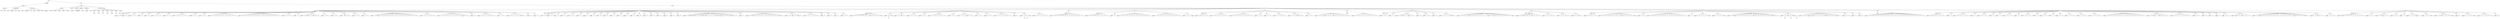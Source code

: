digraph Tree {
	"t0" [label = "TEI"];
	"t1" [label = "teiHeader"];
	"t2" [label = "fileDesc"];
	"t3" [label = "titleStmt"];
	"t4" [label = "title"];
	"t5" [label = "author"];
	"t6" [label = "publicationStmt"];
	"t7" [label = "editor"];
	"t8" [label = "publisher"];
	"t9" [label = "idno"];
	"t10" [label = "rights"];
	"t11" [label = "SourceDesc"];
	"t12" [label = "genre"];
	"t13" [label = "inspiration"];
	"t14" [label = "type"];
	"t15" [label = "structure"];
	"t16" [label = "periode"];
	"t17" [label = "taille"];
	"t18" [label = "permalien"];
	"t19" [label = "text"];
	"t20" [label = "front"];
	"t21" [label = "docTitle"];
	"t22" [label = "titlePart"];
	"t23" [label = "titlePart"];
	"t24" [label = "titlePart"];
	"t25" [label = "titlePart"];
	"t26" [label = "titlePart"];
	"t27" [label = "docDate"];
	"t28" [label = "docAuthor"];
	"t29" [label = "docImprint"];
	"t30" [label = "privilege"];
	"t31" [label = "acheveImprime"];
	"t32" [label = "editor"];
	"t33" [label = "performance"];
	"t34" [label = "premiere"];
	"t35" [label = "castList"];
	"t36" [label = "head"];
	"t37" [label = "castItem"];
	"t38" [label = "role"];
	"t39" [label = "castItem"];
	"t40" [label = "role"];
	"t41" [label = "castItem"];
	"t42" [label = "role"];
	"t43" [label = "castItem"];
	"t44" [label = "role"];
	"t45" [label = "castItem"];
	"t46" [label = "role"];
	"t47" [label = "castItem"];
	"t48" [label = "role"];
	"t49" [label = "castItem"];
	"t50" [label = "role"];
	"t51" [label = "set"];
	"t52" [label = "body"];
	"t53" [label = "div1"];
	"t54" [label = "head"];
	"t55" [label = "div2"];
	"t56" [label = "head"];
	"t57" [label = "sp"];
	"t58" [label = "speaker"];
	"t59" [label = "l"];
	"t60" [label = "sp"];
	"t61" [label = "speaker"];
	"t62" [label = "l"];
	"t63" [label = "sp"];
	"t64" [label = "speaker"];
	"t65" [label = "l"];
	"t66" [label = "l"];
	"t67" [label = "sp"];
	"t68" [label = "speaker"];
	"t69" [label = "l"];
	"t70" [label = "sp"];
	"t71" [label = "speaker"];
	"t72" [label = "l"];
	"t73" [label = "sp"];
	"t74" [label = "speaker"];
	"t75" [label = "l"];
	"t76" [label = "l"];
	"t77" [label = "l"];
	"t78" [label = "sp"];
	"t79" [label = "speaker"];
	"t80" [label = "l"];
	"t81" [label = "l"];
	"t82" [label = "sp"];
	"t83" [label = "speaker"];
	"t84" [label = "l"];
	"t85" [label = "l"];
	"t86" [label = "l"];
	"t87" [label = "l"];
	"t88" [label = "l"];
	"t89" [label = "sp"];
	"t90" [label = "speaker"];
	"t91" [label = "l"];
	"t92" [label = "l"];
	"t93" [label = "sp"];
	"t94" [label = "speaker"];
	"t95" [label = "l"];
	"t96" [label = "l"];
	"t97" [label = "sp"];
	"t98" [label = "speaker"];
	"t99" [label = "l"];
	"t100" [label = "l"];
	"t101" [label = "l"];
	"t102" [label = "l"];
	"t103" [label = "l"];
	"t104" [label = "l"];
	"t105" [label = "l"];
	"t106" [label = "l"];
	"t107" [label = "l"];
	"t108" [label = "l"];
	"t109" [label = "sp"];
	"t110" [label = "speaker"];
	"t111" [label = "l"];
	"t112" [label = "l"];
	"t113" [label = "l"];
	"t114" [label = "l"];
	"t115" [label = "l"];
	"t116" [label = "l"];
	"t117" [label = "l"];
	"t118" [label = "l"];
	"t119" [label = "l"];
	"t120" [label = "l"];
	"t121" [label = "l"];
	"t122" [label = "l"];
	"t123" [label = "l"];
	"t124" [label = "l"];
	"t125" [label = "l"];
	"t126" [label = "sp"];
	"t127" [label = "speaker"];
	"t128" [label = "l"];
	"t129" [label = "l"];
	"t130" [label = "l"];
	"t131" [label = "sp"];
	"t132" [label = "speaker"];
	"t133" [label = "l"];
	"t134" [label = "sp"];
	"t135" [label = "speaker"];
	"t136" [label = "l"];
	"t137" [label = "stage"];
	"t138" [label = "l"];
	"t139" [label = "stage"];
	"t140" [label = "l"];
	"t141" [label = "l"];
	"t142" [label = "sp"];
	"t143" [label = "speaker"];
	"t144" [label = "l"];
	"t145" [label = "l"];
	"t146" [label = "sp"];
	"t147" [label = "speaker"];
	"t148" [label = "l"];
	"t149" [label = "l"];
	"t150" [label = "sp"];
	"t151" [label = "speaker"];
	"t152" [label = "note"];
	"t153" [label = "l"];
	"t154" [label = "l"];
	"t155" [label = "sp"];
	"t156" [label = "speaker"];
	"t157" [label = "l"];
	"t158" [label = "l"];
	"t159" [label = "sp"];
	"t160" [label = "speaker"];
	"t161" [label = "l"];
	"t162" [label = "l"];
	"t163" [label = "sp"];
	"t164" [label = "speaker"];
	"t165" [label = "l"];
	"t166" [label = "stage"];
	"t167" [label = "l"];
	"t168" [label = "l"];
	"t169" [label = "l"];
	"t170" [label = "l"];
	"t171" [label = "l"];
	"t172" [label = "l"];
	"t173" [label = "l"];
	"t174" [label = "l"];
	"t175" [label = "l"];
	"t176" [label = "l"];
	"t177" [label = "l"];
	"t178" [label = "l"];
	"t179" [label = "l"];
	"t180" [label = "l"];
	"t181" [label = "l"];
	"t182" [label = "sp"];
	"t183" [label = "speaker"];
	"t184" [label = "l"];
	"t185" [label = "l"];
	"t186" [label = "l"];
	"t187" [label = "l"];
	"t188" [label = "l"];
	"t189" [label = "sp"];
	"t190" [label = "speaker"];
	"t191" [label = "l"];
	"t192" [label = "l"];
	"t193" [label = "l"];
	"t194" [label = "l"];
	"t195" [label = "l"];
	"t196" [label = "l"];
	"t197" [label = "l"];
	"t198" [label = "l"];
	"t199" [label = "stage"];
	"t200" [label = "l"];
	"t201" [label = "l"];
	"t202" [label = "sp"];
	"t203" [label = "speaker"];
	"t204" [label = "l"];
	"t205" [label = "sp"];
	"t206" [label = "speaker"];
	"t207" [label = "l"];
	"t208" [label = "l"];
	"t209" [label = "l"];
	"t210" [label = "l"];
	"t211" [label = "l"];
	"t212" [label = "l"];
	"t213" [label = "sp"];
	"t214" [label = "speaker"];
	"t215" [label = "l"];
	"t216" [label = "l"];
	"t217" [label = "sp"];
	"t218" [label = "speaker"];
	"t219" [label = "l"];
	"t220" [label = "l"];
	"t221" [label = "l"];
	"t222" [label = "l"];
	"t223" [label = "stage"];
	"t224" [label = "l"];
	"t225" [label = "sp"];
	"t226" [label = "speaker"];
	"t227" [label = "l"];
	"t228" [label = "sp"];
	"t229" [label = "speaker"];
	"t230" [label = "l"];
	"t231" [label = "div2"];
	"t232" [label = "head"];
	"t233" [label = "stage"];
	"t234" [label = "sp"];
	"t235" [label = "speaker"];
	"t236" [label = "l"];
	"t237" [label = "sp"];
	"t238" [label = "speaker"];
	"t239" [label = "l"];
	"t240" [label = "sp"];
	"t241" [label = "speaker"];
	"t242" [label = "l"];
	"t243" [label = "sp"];
	"t244" [label = "speaker"];
	"t245" [label = "l"];
	"t246" [label = "sp"];
	"t247" [label = "speaker"];
	"t248" [label = "l"];
	"t249" [label = "l"];
	"t250" [label = "sp"];
	"t251" [label = "speaker"];
	"t252" [label = "l"];
	"t253" [label = "sp"];
	"t254" [label = "speaker"];
	"t255" [label = "l"];
	"t256" [label = "sp"];
	"t257" [label = "speaker"];
	"t258" [label = "l"];
	"t259" [label = "sp"];
	"t260" [label = "speaker"];
	"t261" [label = "l"];
	"t262" [label = "sp"];
	"t263" [label = "speaker"];
	"t264" [label = "l"];
	"t265" [label = "sp"];
	"t266" [label = "speaker"];
	"t267" [label = "l"];
	"t268" [label = "sp"];
	"t269" [label = "speaker"];
	"t270" [label = "l"];
	"t271" [label = "sp"];
	"t272" [label = "speaker"];
	"t273" [label = "l"];
	"t274" [label = "sp"];
	"t275" [label = "speaker"];
	"t276" [label = "l"];
	"t277" [label = "sp"];
	"t278" [label = "speaker"];
	"t279" [label = "l"];
	"t280" [label = "sp"];
	"t281" [label = "speaker"];
	"t282" [label = "l"];
	"t283" [label = "sp"];
	"t284" [label = "speaker"];
	"t285" [label = "l"];
	"t286" [label = "sp"];
	"t287" [label = "speaker"];
	"t288" [label = "l"];
	"t289" [label = "sp"];
	"t290" [label = "speaker"];
	"t291" [label = "l"];
	"t292" [label = "sp"];
	"t293" [label = "speaker"];
	"t294" [label = "l"];
	"t295" [label = "sp"];
	"t296" [label = "speaker"];
	"t297" [label = "l"];
	"t298" [label = "sp"];
	"t299" [label = "speaker"];
	"t300" [label = "l"];
	"t301" [label = "stage"];
	"t302" [label = "stage"];
	"t303" [label = "l"];
	"t304" [label = "l"];
	"t305" [label = "stage"];
	"t306" [label = "stage"];
	"t307" [label = "l"];
	"t308" [label = "l"];
	"t309" [label = "l"];
	"t310" [label = "stage"];
	"t311" [label = "stage"];
	"t312" [label = "l"];
	"t313" [label = "l"];
	"t314" [label = "l"];
	"t315" [label = "stage"];
	"t316" [label = "l"];
	"t317" [label = "l"];
	"t318" [label = "sp"];
	"t319" [label = "speaker"];
	"t320" [label = "l"];
	"t321" [label = "sp"];
	"t322" [label = "speaker"];
	"t323" [label = "l"];
	"t324" [label = "note"];
	"t325" [label = "l"];
	"t326" [label = "l"];
	"t327" [label = "l"];
	"t328" [label = "l"];
	"t329" [label = "l"];
	"t330" [label = "l"];
	"t331" [label = "l"];
	"t332" [label = "l"];
	"t333" [label = "l"];
	"t334" [label = "stage"];
	"t335" [label = "l"];
	"t336" [label = "sp"];
	"t337" [label = "speaker"];
	"t338" [label = "l"];
	"t339" [label = "stage"];
	"t340" [label = "l"];
	"t341" [label = "stage"];
	"t342" [label = "l"];
	"t343" [label = "sp"];
	"t344" [label = "speaker"];
	"t345" [label = "l"];
	"t346" [label = "l"];
	"t347" [label = "l"];
	"t348" [label = "l"];
	"t349" [label = "l"];
	"t350" [label = "sp"];
	"t351" [label = "speaker"];
	"t352" [label = "l"];
	"t353" [label = "sp"];
	"t354" [label = "speaker"];
	"t355" [label = "l"];
	"t356" [label = "sp"];
	"t357" [label = "speaker"];
	"t358" [label = "l"];
	"t359" [label = "sp"];
	"t360" [label = "speaker"];
	"t361" [label = "l"];
	"t362" [label = "l"];
	"t363" [label = "div2"];
	"t364" [label = "head"];
	"t365" [label = "sp"];
	"t366" [label = "speaker"];
	"t367" [label = "l"];
	"t368" [label = "l"];
	"t369" [label = "l"];
	"t370" [label = "l"];
	"t371" [label = "l"];
	"t372" [label = "l"];
	"t373" [label = "stage"];
	"t374" [label = "l"];
	"t375" [label = "l"];
	"t376" [label = "l"];
	"t377" [label = "stage"];
	"t378" [label = "sp"];
	"t379" [label = "speaker"];
	"t380" [label = "p"];
	"t381" [label = "s"];
	"t382" [label = "stage"];
	"t383" [label = "sp"];
	"t384" [label = "speaker"];
	"t385" [label = "l"];
	"t386" [label = "stage"];
	"t387" [label = "l"];
	"t388" [label = "sp"];
	"t389" [label = "speaker"];
	"t390" [label = "l"];
	"t391" [label = "l"];
	"t392" [label = "l"];
	"t393" [label = "sp"];
	"t394" [label = "speaker"];
	"t395" [label = "l"];
	"t396" [label = "l"];
	"t397" [label = "sp"];
	"t398" [label = "speaker"];
	"t399" [label = "l"];
	"t400" [label = "l"];
	"t401" [label = "l"];
	"t402" [label = "l"];
	"t403" [label = "l"];
	"t404" [label = "l"];
	"t405" [label = "sp"];
	"t406" [label = "speaker"];
	"t407" [label = "l"];
	"t408" [label = "l"];
	"t409" [label = "sp"];
	"t410" [label = "speaker"];
	"t411" [label = "l"];
	"t412" [label = "l"];
	"t413" [label = "stage"];
	"t414" [label = "l"];
	"t415" [label = "l"];
	"t416" [label = "sp"];
	"t417" [label = "speaker"];
	"t418" [label = "l"];
	"t419" [label = "l"];
	"t420" [label = "sp"];
	"t421" [label = "speaker"];
	"t422" [label = "l"];
	"t423" [label = "l"];
	"t424" [label = "sp"];
	"t425" [label = "speaker"];
	"t426" [label = "l"];
	"t427" [label = "l"];
	"t428" [label = "l"];
	"t429" [label = "l"];
	"t430" [label = "l"];
	"t431" [label = "l"];
	"t432" [label = "sp"];
	"t433" [label = "speaker"];
	"t434" [label = "l"];
	"t435" [label = "sp"];
	"t436" [label = "speaker"];
	"t437" [label = "p"];
	"t438" [label = "s"];
	"t439" [label = "p"];
	"t440" [label = "s"];
	"t441" [label = "stage"];
	"t442" [label = "sp"];
	"t443" [label = "speaker"];
	"t444" [label = "l"];
	"t445" [label = "l"];
	"t446" [label = "l"];
	"t447" [label = "l"];
	"t448" [label = "l"];
	"t449" [label = "div2"];
	"t450" [label = "head"];
	"t451" [label = "sp"];
	"t452" [label = "speaker"];
	"t453" [label = "l"];
	"t454" [label = "l"];
	"t455" [label = "l"];
	"t456" [label = "l"];
	"t457" [label = "l"];
	"t458" [label = "l"];
	"t459" [label = "l"];
	"t460" [label = "l"];
	"t461" [label = "l"];
	"t462" [label = "l"];
	"t463" [label = "l"];
	"t464" [label = "l"];
	"t465" [label = "div2"];
	"t466" [label = "head"];
	"t467" [label = "sp"];
	"t468" [label = "speaker"];
	"t469" [label = "l"];
	"t470" [label = "l"];
	"t471" [label = "l"];
	"t472" [label = "l"];
	"t473" [label = "l"];
	"t474" [label = "l"];
	"t475" [label = "l"];
	"t476" [label = "l"];
	"t477" [label = "sp"];
	"t478" [label = "speaker"];
	"t479" [label = "l"];
	"t480" [label = "sp"];
	"t481" [label = "speaker"];
	"t482" [label = "l"];
	"t483" [label = "l"];
	"t484" [label = "l"];
	"t485" [label = "l"];
	"t486" [label = "l"];
	"t487" [label = "l"];
	"t488" [label = "l"];
	"t489" [label = "l"];
	"t490" [label = "l"];
	"t491" [label = "l"];
	"t492" [label = "l"];
	"t493" [label = "l"];
	"t494" [label = "sp"];
	"t495" [label = "speaker"];
	"t496" [label = "l"];
	"t497" [label = "l"];
	"t498" [label = "l"];
	"t499" [label = "l"];
	"t500" [label = "l"];
	"t501" [label = "l"];
	"t502" [label = "l"];
	"t503" [label = "l"];
	"t504" [label = "l"];
	"t505" [label = "l"];
	"t506" [label = "sp"];
	"t507" [label = "speaker"];
	"t508" [label = "l"];
	"t509" [label = "l"];
	"t510" [label = "stage"];
	"t511" [label = "div2"];
	"t512" [label = "head"];
	"t513" [label = "sp"];
	"t514" [label = "speaker"];
	"t515" [label = "l"];
	"t516" [label = "l"];
	"t517" [label = "l"];
	"t518" [label = "l"];
	"t519" [label = "sp"];
	"t520" [label = "speaker"];
	"t521" [label = "l"];
	"t522" [label = "l"];
	"t523" [label = "l"];
	"t524" [label = "l"];
	"t525" [label = "l"];
	"t526" [label = "l"];
	"t527" [label = "sp"];
	"t528" [label = "speaker"];
	"t529" [label = "l"];
	"t530" [label = "l"];
	"t531" [label = "l"];
	"t532" [label = "l"];
	"t533" [label = "l"];
	"t534" [label = "l"];
	"t535" [label = "l"];
	"t536" [label = "l"];
	"t537" [label = "sp"];
	"t538" [label = "speaker"];
	"t539" [label = "l"];
	"t540" [label = "l"];
	"t541" [label = "sp"];
	"t542" [label = "speaker"];
	"t543" [label = "l"];
	"t544" [label = "l"];
	"t545" [label = "sp"];
	"t546" [label = "speaker"];
	"t547" [label = "l"];
	"t548" [label = "l"];
	"t549" [label = "l"];
	"t550" [label = "l"];
	"t551" [label = "sp"];
	"t552" [label = "speaker"];
	"t553" [label = "l"];
	"t554" [label = "l"];
	"t555" [label = "stage"];
	"t556" [label = "l"];
	"t557" [label = "l"];
	"t558" [label = "sp"];
	"t559" [label = "speaker"];
	"t560" [label = "l"];
	"t561" [label = "l"];
	"t562" [label = "sp"];
	"t563" [label = "speaker"];
	"t564" [label = "l"];
	"t565" [label = "l"];
	"t566" [label = "stage"];
	"t567" [label = "l"];
	"t568" [label = "l"];
	"t569" [label = "stage"];
	"t570" [label = "l"];
	"t571" [label = "l"];
	"t572" [label = "l"];
	"t573" [label = "l"];
	"t574" [label = "l"];
	"t575" [label = "l"];
	"t576" [label = "div2"];
	"t577" [label = "head"];
	"t578" [label = "sp"];
	"t579" [label = "speaker"];
	"t580" [label = "l"];
	"t581" [label = "l"];
	"t582" [label = "l"];
	"t583" [label = "l"];
	"t584" [label = "l"];
	"t585" [label = "l"];
	"t586" [label = "l"];
	"t587" [label = "l"];
	"t588" [label = "l"];
	"t589" [label = "div2"];
	"t590" [label = "head"];
	"t591" [label = "sp"];
	"t592" [label = "speaker"];
	"t593" [label = "l"];
	"t594" [label = "l"];
	"t595" [label = "sp"];
	"t596" [label = "speaker"];
	"t597" [label = "l"];
	"t598" [label = "sp"];
	"t599" [label = "speaker"];
	"t600" [label = "l"];
	"t601" [label = "stage"];
	"t602" [label = "l"];
	"t603" [label = "stage"];
	"t604" [label = "l"];
	"t605" [label = "l"];
	"t606" [label = "sp"];
	"t607" [label = "speaker"];
	"t608" [label = "l"];
	"t609" [label = "sp"];
	"t610" [label = "speaker"];
	"t611" [label = "l"];
	"t612" [label = "l"];
	"t613" [label = "sp"];
	"t614" [label = "speaker"];
	"t615" [label = "l"];
	"t616" [label = "sp"];
	"t617" [label = "speaker"];
	"t618" [label = "l"];
	"t619" [label = "l"];
	"t620" [label = "l"];
	"t621" [label = "stage"];
	"t622" [label = "l"];
	"t623" [label = "sp"];
	"t624" [label = "speaker"];
	"t625" [label = "l"];
	"t626" [label = "l"];
	"t627" [label = "l"];
	"t628" [label = "stage"];
	"t629" [label = "l"];
	"t630" [label = "l"];
	"t631" [label = "l"];
	"t632" [label = "l"];
	"t633" [label = "l"];
	"t634" [label = "l"];
	"t635" [label = "stage"];
	"t636" [label = "l"];
	"t637" [label = "stage"];
	"t638" [label = "l"];
	"t639" [label = "l"];
	"t640" [label = "l"];
	"t641" [label = "l"];
	"t642" [label = "l"];
	"t643" [label = "l"];
	"t644" [label = "stage"];
	"t645" [label = "div2"];
	"t646" [label = "head"];
	"t647" [label = "stage"];
	"t648" [label = "sp"];
	"t649" [label = "speaker"];
	"t650" [label = "l"];
	"t651" [label = "stage"];
	"t652" [label = "l"];
	"t653" [label = "l"];
	"t654" [label = "stage"];
	"t655" [label = "l"];
	"t656" [label = "l"];
	"t657" [label = "l"];
	"t658" [label = "sp"];
	"t659" [label = "speaker"];
	"t660" [label = "l"];
	"t661" [label = "l"];
	"t662" [label = "l"];
	"t663" [label = "l"];
	"t664" [label = "sp"];
	"t665" [label = "speaker"];
	"t666" [label = "l"];
	"t667" [label = "l"];
	"t668" [label = "l"];
	"t669" [label = "l"];
	"t670" [label = "sp"];
	"t671" [label = "speaker"];
	"t672" [label = "l"];
	"t673" [label = "stage"];
	"t674" [label = "l"];
	"t675" [label = "div2"];
	"t676" [label = "head"];
	"t677" [label = "sp"];
	"t678" [label = "speaker"];
	"t679" [label = "l"];
	"t680" [label = "l"];
	"t681" [label = "l"];
	"t682" [label = "l"];
	"t683" [label = "sp"];
	"t684" [label = "speaker"];
	"t685" [label = "l"];
	"t686" [label = "l"];
	"t687" [label = "l"];
	"t688" [label = "l"];
	"t689" [label = "l"];
	"t690" [label = "l"];
	"t691" [label = "l"];
	"t692" [label = "note"];
	"t693" [label = "l"];
	"t694" [label = "l"];
	"t695" [label = "l"];
	"t696" [label = "l"];
	"t697" [label = "stage"];
	"t698" [label = "sp"];
	"t699" [label = "speaker"];
	"t700" [label = "l"];
	"t701" [label = "l"];
	"t702" [label = "sp"];
	"t703" [label = "speaker"];
	"t704" [label = "l"];
	"t705" [label = "l"];
	"t706" [label = "l"];
	"t707" [label = "l"];
	"t708" [label = "l"];
	"t709" [label = "l"];
	"t710" [label = "l"];
	"t711" [label = "l"];
	"t712" [label = "l"];
	"t713" [label = "l"];
	"t714" [label = "l"];
	"t715" [label = "l"];
	"t716" [label = "l"];
	"t717" [label = "l"];
	"t718" [label = "sp"];
	"t719" [label = "speaker"];
	"t720" [label = "l"];
	"t721" [label = "sp"];
	"t722" [label = "speaker"];
	"t723" [label = "l"];
	"t724" [label = "l"];
	"t725" [label = "l"];
	"t726" [label = "l"];
	"t727" [label = "stage"];
	"t728" [label = "sp"];
	"t729" [label = "speaker"];
	"t730" [label = "l"];
	"t731" [label = "l"];
	"t732" [label = "l"];
	"t733" [label = "stage"];
	"t734" [label = "sp"];
	"t735" [label = "speaker"];
	"t736" [label = "l"];
	"t737" [label = "stage"];
	"t738" [label = "l"];
	"t739" [label = "l"];
	"t740" [label = "l"];
	"t741" [label = "l"];
	"t742" [label = "l"];
	"t743" [label = "l"];
	"t744" [label = "stage"];
	"t745" [label = "l"];
	"t746" [label = "l"];
	"t747" [label = "l"];
	"t748" [label = "l"];
	"t749" [label = "l"];
	"t750" [label = "l"];
	"t751" [label = "stage"];
	"t752" [label = "l"];
	"t753" [label = "l"];
	"t754" [label = "sp"];
	"t755" [label = "speaker"];
	"t756" [label = "p"];
	"t757" [label = "s"];
	"t758" [label = "stage"];
	"t759" [label = "p"];
	"t760" [label = "s"];
	"t761" [label = "stage"];
	"t762" [label = "p"];
	"t763" [label = "s"];
	"t764" [label = "sp"];
	"t765" [label = "speaker"];
	"t766" [label = "l"];
	"t767" [label = "l"];
	"t768" [label = "stage"];
	"t769" [label = "stage"];
	"t770" [label = "l"];
	"t771" [label = "l"];
	"t772" [label = "l"];
	"t773" [label = "l"];
	"t774" [label = "stage"];
	"t775" [label = "l"];
	"t776" [label = "l"];
	"t777" [label = "l"];
	"t778" [label = "stage"];
	"t779" [label = "l"];
	"t780" [label = "sp"];
	"t781" [label = "speaker"];
	"t782" [label = "l"];
	"t783" [label = "l"];
	"t784" [label = "sp"];
	"t785" [label = "speaker"];
	"t786" [label = "l"];
	"t787" [label = "sp"];
	"t788" [label = "speaker"];
	"t789" [label = "l"];
	"t790" [label = "div2"];
	"t791" [label = "head"];
	"t792" [label = "sp"];
	"t793" [label = "speaker"];
	"t794" [label = "l"];
	"t795" [label = "l"];
	"t796" [label = "l"];
	"t797" [label = "l"];
	"t798" [label = "l"];
	"t799" [label = "l"];
	"t800" [label = "l"];
	"t801" [label = "l"];
	"t802" [label = "l"];
	"t803" [label = "l"];
	"t804" [label = "l"];
	"t805" [label = "l"];
	"t806" [label = "l"];
	"t807" [label = "l"];
	"t808" [label = "l"];
	"t809" [label = "l"];
	"t810" [label = "l"];
	"t811" [label = "l"];
	"t812" [label = "l"];
	"t813" [label = "l"];
	"t814" [label = "l"];
	"t815" [label = "l"];
	"t816" [label = "div2"];
	"t817" [label = "head"];
	"t818" [label = "sp"];
	"t819" [label = "speaker"];
	"t820" [label = "l"];
	"t821" [label = "l"];
	"t822" [label = "l"];
	"t823" [label = "l"];
	"t824" [label = "l"];
	"t825" [label = "l"];
	"t826" [label = "sp"];
	"t827" [label = "speaker"];
	"t828" [label = "l"];
	"t829" [label = "sp"];
	"t830" [label = "speaker"];
	"t831" [label = "l"];
	"t832" [label = "l"];
	"t833" [label = "l"];
	"t834" [label = "l"];
	"t835" [label = "l"];
	"t836" [label = "sp"];
	"t837" [label = "speaker"];
	"t838" [label = "l"];
	"t839" [label = "sp"];
	"t840" [label = "speaker"];
	"t841" [label = "l"];
	"t842" [label = "l"];
	"t843" [label = "l"];
	"t844" [label = "sp"];
	"t845" [label = "speaker"];
	"t846" [label = "l"];
	"t847" [label = "sp"];
	"t848" [label = "speaker"];
	"t849" [label = "l"];
	"t850" [label = "sp"];
	"t851" [label = "speaker"];
	"t852" [label = "l"];
	"t853" [label = "l"];
	"t854" [label = "l"];
	"t855" [label = "sp"];
	"t856" [label = "speaker"];
	"t857" [label = "l"];
	"t858" [label = "sp"];
	"t859" [label = "speaker"];
	"t860" [label = "l"];
	"t861" [label = "l"];
	"t862" [label = "l"];
	"t863" [label = "sp"];
	"t864" [label = "speaker"];
	"t865" [label = "l"];
	"t866" [label = "sp"];
	"t867" [label = "speaker"];
	"t868" [label = "l"];
	"t869" [label = "l"];
	"t870" [label = "sp"];
	"t871" [label = "speaker"];
	"t872" [label = "l"];
	"t873" [label = "sp"];
	"t874" [label = "speaker"];
	"t875" [label = "l"];
	"t876" [label = "l"];
	"t877" [label = "sp"];
	"t878" [label = "speaker"];
	"t879" [label = "l"];
	"t880" [label = "l"];
	"t881" [label = "l"];
	"t882" [label = "sp"];
	"t883" [label = "speaker"];
	"t884" [label = "l"];
	"t885" [label = "l"];
	"t886" [label = "l"];
	"t887" [label = "sp"];
	"t888" [label = "speaker"];
	"t889" [label = "l"];
	"t890" [label = "l"];
	"t891" [label = "l"];
	"t892" [label = "l"];
	"t893" [label = "sp"];
	"t894" [label = "speaker"];
	"t895" [label = "l"];
	"t896" [label = "l"];
	"t897" [label = "l"];
	"t898" [label = "l"];
	"t899" [label = "l"];
	"t900" [label = "l"];
	"t901" [label = "l"];
	"t902" [label = "l"];
	"t903" [label = "l"];
	"t904" [label = "l"];
	"t905" [label = "l"];
	"t906" [label = "l"];
	"t907" [label = "l"];
	"t908" [label = "l"];
	"t909" [label = "l"];
	"t910" [label = "sp"];
	"t911" [label = "speaker"];
	"t912" [label = "l"];
	"t913" [label = "stage"];
	"t914" [label = "l"];
	"t915" [label = "stage"];
	"t916" [label = "l"];
	"t917" [label = "l"];
	"t918" [label = "l"];
	"t919" [label = "sp"];
	"t920" [label = "speaker"];
	"t921" [label = "l"];
	"t922" [label = "l"];
	"t923" [label = "l"];
	"t924" [label = "l"];
	"t925" [label = "l"];
	"t926" [label = "l"];
	"t927" [label = "l"];
	"t928" [label = "sp"];
	"t929" [label = "speaker"];
	"t930" [label = "l"];
	"t931" [label = "l"];
	"t932" [label = "sp"];
	"t933" [label = "speaker"];
	"t934" [label = "l"];
	"t935" [label = "sp"];
	"t936" [label = "speaker"];
	"t937" [label = "l"];
	"t938" [label = "sp"];
	"t939" [label = "speaker"];
	"t940" [label = "l"];
	"t941" [label = "sp"];
	"t942" [label = "speaker"];
	"t943" [label = "l"];
	"t944" [label = "l"];
	"t945" [label = "sp"];
	"t946" [label = "speaker"];
	"t947" [label = "stage"];
	"t948" [label = "l"];
	"t949" [label = "stage"];
	"t950" [label = "l"];
	"t951" [label = "l"];
	"t952" [label = "l"];
	"t953" [label = "sp"];
	"t954" [label = "speaker"];
	"t955" [label = "l"];
	"t956" [label = "stage"];
	"t957" [label = "l"];
	"t958" [label = "l"];
	"t959" [label = "l"];
	"t960" [label = "l"];
	"t961" [label = "l"];
	"t962" [label = "l"];
	"t963" [label = "l"];
	"t964" [label = "l"];
	"t965" [label = "l"];
	"t966" [label = "l"];
	"t967" [label = "l"];
	"t968" [label = "l"];
	"t969" [label = "stage"];
	"t970" [label = "l"];
	"t971" [label = "l"];
	"t972" [label = "l"];
	"t973" [label = "note"];
	"t974" [label = "l"];
	"t975" [label = "sp"];
	"t976" [label = "speaker"];
	"t977" [label = "l"];
	"t978" [label = "stage"];
	"t979" [label = "l"];
	"t980" [label = "l"];
	"t981" [label = "sp"];
	"t982" [label = "speaker"];
	"t983" [label = "l"];
	"t984" [label = "l"];
	"t985" [label = "l"];
	"t986" [label = "div2"];
	"t987" [label = "head"];
	"t988" [label = "sp"];
	"t989" [label = "speaker"];
	"t990" [label = "stage"];
	"t991" [label = "l"];
	"t992" [label = "l"];
	"t993" [label = "l"];
	"t994" [label = "l"];
	"t995" [label = "l"];
	"t996" [label = "l"];
	"t997" [label = "l"];
	"t998" [label = "l"];
	"t999" [label = "sp"];
	"t1000" [label = "speaker"];
	"t1001" [label = "l"];
	"t1002" [label = "l"];
	"t1003" [label = "sp"];
	"t1004" [label = "speaker"];
	"t1005" [label = "l"];
	"t1006" [label = "stage"];
	"t1007" [label = "l"];
	"t1008" [label = "l"];
	"t1009" [label = "sp"];
	"t1010" [label = "speaker"];
	"t1011" [label = "l"];
	"t1012" [label = "l"];
	"t1013" [label = "sp"];
	"t1014" [label = "speaker"];
	"t1015" [label = "l"];
	"t1016" [label = "sp"];
	"t1017" [label = "speaker"];
	"t1018" [label = "l"];
	"t1019" [label = "l"];
	"t1020" [label = "stage"];
	"t1021" [label = "l"];
	"t1022" [label = "sp"];
	"t1023" [label = "speaker"];
	"t1024" [label = "l"];
	"t1025" [label = "l"];
	"t1026" [label = "stage"];
	"t1027" [label = "sp"];
	"t1028" [label = "speaker"];
	"t1029" [label = "l"];
	"t1030" [label = "stage"];
	"t1031" [label = "l"];
	"t1032" [label = "l"];
	"t1033" [label = "l"];
	"t1034" [label = "stage"];
	"t1035" [label = "sp"];
	"t1036" [label = "speaker"];
	"t1037" [label = "l"];
	"t1038" [label = "sp"];
	"t1039" [label = "speaker"];
	"t1040" [label = "l"];
	"t1041" [label = "l"];
	"t1042" [label = "l"];
	"t1043" [label = "stage"];
	"t1044" [label = "sp"];
	"t1045" [label = "speaker"];
	"t1046" [label = "l"];
	"t1047" [label = "l"];
	"t1048" [label = "l"];
	"t1049" [label = "l"];
	"t1050" [label = "l"];
	"t1051" [label = "sp"];
	"t1052" [label = "speaker"];
	"t1053" [label = "l"];
	"t0" -> "t1";
	"t1" -> "t2";
	"t2" -> "t3";
	"t3" -> "t4";
	"t3" -> "t5";
	"t2" -> "t6";
	"t6" -> "t7";
	"t6" -> "t8";
	"t6" -> "t9";
	"t6" -> "t10";
	"t2" -> "t11";
	"t11" -> "t12";
	"t11" -> "t13";
	"t11" -> "t14";
	"t11" -> "t15";
	"t11" -> "t16";
	"t11" -> "t17";
	"t11" -> "t18";
	"t0" -> "t19";
	"t19" -> "t20";
	"t20" -> "t21";
	"t21" -> "t22";
	"t21" -> "t23";
	"t21" -> "t24";
	"t21" -> "t25";
	"t21" -> "t26";
	"t20" -> "t27";
	"t20" -> "t28";
	"t20" -> "t29";
	"t29" -> "t30";
	"t29" -> "t31";
	"t29" -> "t32";
	"t20" -> "t33";
	"t33" -> "t34";
	"t20" -> "t35";
	"t35" -> "t36";
	"t35" -> "t37";
	"t37" -> "t38";
	"t35" -> "t39";
	"t39" -> "t40";
	"t35" -> "t41";
	"t41" -> "t42";
	"t35" -> "t43";
	"t43" -> "t44";
	"t35" -> "t45";
	"t45" -> "t46";
	"t35" -> "t47";
	"t47" -> "t48";
	"t35" -> "t49";
	"t49" -> "t50";
	"t20" -> "t51";
	"t19" -> "t52";
	"t52" -> "t53";
	"t53" -> "t54";
	"t53" -> "t55";
	"t55" -> "t56";
	"t55" -> "t57";
	"t57" -> "t58";
	"t57" -> "t59";
	"t55" -> "t60";
	"t60" -> "t61";
	"t60" -> "t62";
	"t55" -> "t63";
	"t63" -> "t64";
	"t63" -> "t65";
	"t63" -> "t66";
	"t55" -> "t67";
	"t67" -> "t68";
	"t67" -> "t69";
	"t55" -> "t70";
	"t70" -> "t71";
	"t70" -> "t72";
	"t55" -> "t73";
	"t73" -> "t74";
	"t73" -> "t75";
	"t73" -> "t76";
	"t73" -> "t77";
	"t55" -> "t78";
	"t78" -> "t79";
	"t78" -> "t80";
	"t78" -> "t81";
	"t55" -> "t82";
	"t82" -> "t83";
	"t82" -> "t84";
	"t82" -> "t85";
	"t82" -> "t86";
	"t82" -> "t87";
	"t82" -> "t88";
	"t55" -> "t89";
	"t89" -> "t90";
	"t89" -> "t91";
	"t89" -> "t92";
	"t55" -> "t93";
	"t93" -> "t94";
	"t93" -> "t95";
	"t93" -> "t96";
	"t55" -> "t97";
	"t97" -> "t98";
	"t97" -> "t99";
	"t97" -> "t100";
	"t97" -> "t101";
	"t97" -> "t102";
	"t97" -> "t103";
	"t97" -> "t104";
	"t97" -> "t105";
	"t97" -> "t106";
	"t97" -> "t107";
	"t97" -> "t108";
	"t55" -> "t109";
	"t109" -> "t110";
	"t109" -> "t111";
	"t109" -> "t112";
	"t109" -> "t113";
	"t109" -> "t114";
	"t109" -> "t115";
	"t109" -> "t116";
	"t109" -> "t117";
	"t109" -> "t118";
	"t109" -> "t119";
	"t109" -> "t120";
	"t109" -> "t121";
	"t109" -> "t122";
	"t109" -> "t123";
	"t109" -> "t124";
	"t109" -> "t125";
	"t55" -> "t126";
	"t126" -> "t127";
	"t126" -> "t128";
	"t126" -> "t129";
	"t126" -> "t130";
	"t55" -> "t131";
	"t131" -> "t132";
	"t131" -> "t133";
	"t55" -> "t134";
	"t134" -> "t135";
	"t134" -> "t136";
	"t134" -> "t137";
	"t134" -> "t138";
	"t134" -> "t139";
	"t134" -> "t140";
	"t134" -> "t141";
	"t55" -> "t142";
	"t142" -> "t143";
	"t142" -> "t144";
	"t142" -> "t145";
	"t55" -> "t146";
	"t146" -> "t147";
	"t146" -> "t148";
	"t146" -> "t149";
	"t55" -> "t150";
	"t150" -> "t151";
	"t150" -> "t152";
	"t150" -> "t153";
	"t150" -> "t154";
	"t55" -> "t155";
	"t155" -> "t156";
	"t155" -> "t157";
	"t155" -> "t158";
	"t55" -> "t159";
	"t159" -> "t160";
	"t159" -> "t161";
	"t159" -> "t162";
	"t55" -> "t163";
	"t163" -> "t164";
	"t163" -> "t165";
	"t163" -> "t166";
	"t163" -> "t167";
	"t163" -> "t168";
	"t163" -> "t169";
	"t163" -> "t170";
	"t163" -> "t171";
	"t163" -> "t172";
	"t163" -> "t173";
	"t163" -> "t174";
	"t163" -> "t175";
	"t163" -> "t176";
	"t163" -> "t177";
	"t163" -> "t178";
	"t163" -> "t179";
	"t163" -> "t180";
	"t163" -> "t181";
	"t55" -> "t182";
	"t182" -> "t183";
	"t182" -> "t184";
	"t182" -> "t185";
	"t182" -> "t186";
	"t182" -> "t187";
	"t182" -> "t188";
	"t55" -> "t189";
	"t189" -> "t190";
	"t189" -> "t191";
	"t189" -> "t192";
	"t189" -> "t193";
	"t189" -> "t194";
	"t189" -> "t195";
	"t189" -> "t196";
	"t189" -> "t197";
	"t189" -> "t198";
	"t189" -> "t199";
	"t189" -> "t200";
	"t189" -> "t201";
	"t55" -> "t202";
	"t202" -> "t203";
	"t202" -> "t204";
	"t55" -> "t205";
	"t205" -> "t206";
	"t205" -> "t207";
	"t205" -> "t208";
	"t205" -> "t209";
	"t205" -> "t210";
	"t205" -> "t211";
	"t205" -> "t212";
	"t55" -> "t213";
	"t213" -> "t214";
	"t213" -> "t215";
	"t213" -> "t216";
	"t55" -> "t217";
	"t217" -> "t218";
	"t217" -> "t219";
	"t217" -> "t220";
	"t217" -> "t221";
	"t217" -> "t222";
	"t217" -> "t223";
	"t217" -> "t224";
	"t55" -> "t225";
	"t225" -> "t226";
	"t225" -> "t227";
	"t55" -> "t228";
	"t228" -> "t229";
	"t228" -> "t230";
	"t53" -> "t231";
	"t231" -> "t232";
	"t231" -> "t233";
	"t231" -> "t234";
	"t234" -> "t235";
	"t234" -> "t236";
	"t231" -> "t237";
	"t237" -> "t238";
	"t237" -> "t239";
	"t231" -> "t240";
	"t240" -> "t241";
	"t240" -> "t242";
	"t231" -> "t243";
	"t243" -> "t244";
	"t243" -> "t245";
	"t231" -> "t246";
	"t246" -> "t247";
	"t246" -> "t248";
	"t246" -> "t249";
	"t231" -> "t250";
	"t250" -> "t251";
	"t250" -> "t252";
	"t231" -> "t253";
	"t253" -> "t254";
	"t253" -> "t255";
	"t231" -> "t256";
	"t256" -> "t257";
	"t256" -> "t258";
	"t231" -> "t259";
	"t259" -> "t260";
	"t259" -> "t261";
	"t231" -> "t262";
	"t262" -> "t263";
	"t262" -> "t264";
	"t231" -> "t265";
	"t265" -> "t266";
	"t265" -> "t267";
	"t231" -> "t268";
	"t268" -> "t269";
	"t268" -> "t270";
	"t231" -> "t271";
	"t271" -> "t272";
	"t271" -> "t273";
	"t231" -> "t274";
	"t274" -> "t275";
	"t274" -> "t276";
	"t231" -> "t277";
	"t277" -> "t278";
	"t277" -> "t279";
	"t231" -> "t280";
	"t280" -> "t281";
	"t280" -> "t282";
	"t231" -> "t283";
	"t283" -> "t284";
	"t283" -> "t285";
	"t231" -> "t286";
	"t286" -> "t287";
	"t286" -> "t288";
	"t231" -> "t289";
	"t289" -> "t290";
	"t289" -> "t291";
	"t231" -> "t292";
	"t292" -> "t293";
	"t292" -> "t294";
	"t231" -> "t295";
	"t295" -> "t296";
	"t295" -> "t297";
	"t231" -> "t298";
	"t298" -> "t299";
	"t298" -> "t300";
	"t298" -> "t301";
	"t298" -> "t302";
	"t298" -> "t303";
	"t298" -> "t304";
	"t298" -> "t305";
	"t298" -> "t306";
	"t298" -> "t307";
	"t298" -> "t308";
	"t298" -> "t309";
	"t298" -> "t310";
	"t298" -> "t311";
	"t298" -> "t312";
	"t298" -> "t313";
	"t298" -> "t314";
	"t298" -> "t315";
	"t298" -> "t316";
	"t298" -> "t317";
	"t231" -> "t318";
	"t318" -> "t319";
	"t318" -> "t320";
	"t231" -> "t321";
	"t321" -> "t322";
	"t321" -> "t323";
	"t321" -> "t324";
	"t321" -> "t325";
	"t321" -> "t326";
	"t321" -> "t327";
	"t321" -> "t328";
	"t321" -> "t329";
	"t321" -> "t330";
	"t321" -> "t331";
	"t321" -> "t332";
	"t321" -> "t333";
	"t321" -> "t334";
	"t321" -> "t335";
	"t231" -> "t336";
	"t336" -> "t337";
	"t336" -> "t338";
	"t336" -> "t339";
	"t336" -> "t340";
	"t336" -> "t341";
	"t336" -> "t342";
	"t231" -> "t343";
	"t343" -> "t344";
	"t343" -> "t345";
	"t343" -> "t346";
	"t343" -> "t347";
	"t343" -> "t348";
	"t343" -> "t349";
	"t231" -> "t350";
	"t350" -> "t351";
	"t350" -> "t352";
	"t231" -> "t353";
	"t353" -> "t354";
	"t353" -> "t355";
	"t231" -> "t356";
	"t356" -> "t357";
	"t356" -> "t358";
	"t231" -> "t359";
	"t359" -> "t360";
	"t359" -> "t361";
	"t359" -> "t362";
	"t53" -> "t363";
	"t363" -> "t364";
	"t363" -> "t365";
	"t365" -> "t366";
	"t365" -> "t367";
	"t365" -> "t368";
	"t365" -> "t369";
	"t365" -> "t370";
	"t365" -> "t371";
	"t365" -> "t372";
	"t365" -> "t373";
	"t365" -> "t374";
	"t365" -> "t375";
	"t365" -> "t376";
	"t365" -> "t377";
	"t363" -> "t378";
	"t378" -> "t379";
	"t378" -> "t380";
	"t380" -> "t381";
	"t378" -> "t382";
	"t363" -> "t383";
	"t383" -> "t384";
	"t383" -> "t385";
	"t383" -> "t386";
	"t383" -> "t387";
	"t363" -> "t388";
	"t388" -> "t389";
	"t388" -> "t390";
	"t388" -> "t391";
	"t388" -> "t392";
	"t363" -> "t393";
	"t393" -> "t394";
	"t393" -> "t395";
	"t393" -> "t396";
	"t363" -> "t397";
	"t397" -> "t398";
	"t397" -> "t399";
	"t397" -> "t400";
	"t397" -> "t401";
	"t397" -> "t402";
	"t397" -> "t403";
	"t397" -> "t404";
	"t363" -> "t405";
	"t405" -> "t406";
	"t405" -> "t407";
	"t405" -> "t408";
	"t363" -> "t409";
	"t409" -> "t410";
	"t409" -> "t411";
	"t409" -> "t412";
	"t409" -> "t413";
	"t409" -> "t414";
	"t409" -> "t415";
	"t363" -> "t416";
	"t416" -> "t417";
	"t416" -> "t418";
	"t416" -> "t419";
	"t363" -> "t420";
	"t420" -> "t421";
	"t420" -> "t422";
	"t420" -> "t423";
	"t363" -> "t424";
	"t424" -> "t425";
	"t424" -> "t426";
	"t424" -> "t427";
	"t424" -> "t428";
	"t424" -> "t429";
	"t424" -> "t430";
	"t424" -> "t431";
	"t363" -> "t432";
	"t432" -> "t433";
	"t432" -> "t434";
	"t363" -> "t435";
	"t435" -> "t436";
	"t435" -> "t437";
	"t437" -> "t438";
	"t435" -> "t439";
	"t439" -> "t440";
	"t435" -> "t441";
	"t363" -> "t442";
	"t442" -> "t443";
	"t442" -> "t444";
	"t442" -> "t445";
	"t442" -> "t446";
	"t442" -> "t447";
	"t442" -> "t448";
	"t53" -> "t449";
	"t449" -> "t450";
	"t449" -> "t451";
	"t451" -> "t452";
	"t451" -> "t453";
	"t451" -> "t454";
	"t451" -> "t455";
	"t451" -> "t456";
	"t451" -> "t457";
	"t451" -> "t458";
	"t451" -> "t459";
	"t451" -> "t460";
	"t451" -> "t461";
	"t451" -> "t462";
	"t451" -> "t463";
	"t451" -> "t464";
	"t53" -> "t465";
	"t465" -> "t466";
	"t465" -> "t467";
	"t467" -> "t468";
	"t467" -> "t469";
	"t467" -> "t470";
	"t467" -> "t471";
	"t467" -> "t472";
	"t467" -> "t473";
	"t467" -> "t474";
	"t467" -> "t475";
	"t467" -> "t476";
	"t465" -> "t477";
	"t477" -> "t478";
	"t477" -> "t479";
	"t465" -> "t480";
	"t480" -> "t481";
	"t480" -> "t482";
	"t480" -> "t483";
	"t480" -> "t484";
	"t480" -> "t485";
	"t480" -> "t486";
	"t480" -> "t487";
	"t480" -> "t488";
	"t480" -> "t489";
	"t480" -> "t490";
	"t480" -> "t491";
	"t480" -> "t492";
	"t480" -> "t493";
	"t465" -> "t494";
	"t494" -> "t495";
	"t494" -> "t496";
	"t494" -> "t497";
	"t494" -> "t498";
	"t494" -> "t499";
	"t494" -> "t500";
	"t494" -> "t501";
	"t494" -> "t502";
	"t494" -> "t503";
	"t494" -> "t504";
	"t494" -> "t505";
	"t465" -> "t506";
	"t506" -> "t507";
	"t506" -> "t508";
	"t506" -> "t509";
	"t506" -> "t510";
	"t53" -> "t511";
	"t511" -> "t512";
	"t511" -> "t513";
	"t513" -> "t514";
	"t513" -> "t515";
	"t513" -> "t516";
	"t513" -> "t517";
	"t513" -> "t518";
	"t511" -> "t519";
	"t519" -> "t520";
	"t519" -> "t521";
	"t519" -> "t522";
	"t519" -> "t523";
	"t519" -> "t524";
	"t519" -> "t525";
	"t519" -> "t526";
	"t511" -> "t527";
	"t527" -> "t528";
	"t527" -> "t529";
	"t527" -> "t530";
	"t527" -> "t531";
	"t527" -> "t532";
	"t527" -> "t533";
	"t527" -> "t534";
	"t527" -> "t535";
	"t527" -> "t536";
	"t511" -> "t537";
	"t537" -> "t538";
	"t537" -> "t539";
	"t537" -> "t540";
	"t511" -> "t541";
	"t541" -> "t542";
	"t541" -> "t543";
	"t541" -> "t544";
	"t511" -> "t545";
	"t545" -> "t546";
	"t545" -> "t547";
	"t545" -> "t548";
	"t545" -> "t549";
	"t545" -> "t550";
	"t511" -> "t551";
	"t551" -> "t552";
	"t551" -> "t553";
	"t551" -> "t554";
	"t551" -> "t555";
	"t551" -> "t556";
	"t551" -> "t557";
	"t511" -> "t558";
	"t558" -> "t559";
	"t558" -> "t560";
	"t558" -> "t561";
	"t511" -> "t562";
	"t562" -> "t563";
	"t562" -> "t564";
	"t562" -> "t565";
	"t562" -> "t566";
	"t562" -> "t567";
	"t562" -> "t568";
	"t562" -> "t569";
	"t562" -> "t570";
	"t562" -> "t571";
	"t562" -> "t572";
	"t562" -> "t573";
	"t562" -> "t574";
	"t562" -> "t575";
	"t53" -> "t576";
	"t576" -> "t577";
	"t576" -> "t578";
	"t578" -> "t579";
	"t578" -> "t580";
	"t578" -> "t581";
	"t578" -> "t582";
	"t578" -> "t583";
	"t578" -> "t584";
	"t578" -> "t585";
	"t578" -> "t586";
	"t578" -> "t587";
	"t578" -> "t588";
	"t53" -> "t589";
	"t589" -> "t590";
	"t589" -> "t591";
	"t591" -> "t592";
	"t591" -> "t593";
	"t591" -> "t594";
	"t589" -> "t595";
	"t595" -> "t596";
	"t595" -> "t597";
	"t589" -> "t598";
	"t598" -> "t599";
	"t598" -> "t600";
	"t598" -> "t601";
	"t598" -> "t602";
	"t598" -> "t603";
	"t598" -> "t604";
	"t598" -> "t605";
	"t589" -> "t606";
	"t606" -> "t607";
	"t606" -> "t608";
	"t589" -> "t609";
	"t609" -> "t610";
	"t609" -> "t611";
	"t609" -> "t612";
	"t589" -> "t613";
	"t613" -> "t614";
	"t613" -> "t615";
	"t589" -> "t616";
	"t616" -> "t617";
	"t616" -> "t618";
	"t616" -> "t619";
	"t616" -> "t620";
	"t616" -> "t621";
	"t616" -> "t622";
	"t589" -> "t623";
	"t623" -> "t624";
	"t623" -> "t625";
	"t623" -> "t626";
	"t623" -> "t627";
	"t623" -> "t628";
	"t623" -> "t629";
	"t623" -> "t630";
	"t623" -> "t631";
	"t623" -> "t632";
	"t623" -> "t633";
	"t623" -> "t634";
	"t623" -> "t635";
	"t623" -> "t636";
	"t623" -> "t637";
	"t623" -> "t638";
	"t623" -> "t639";
	"t623" -> "t640";
	"t623" -> "t641";
	"t623" -> "t642";
	"t623" -> "t643";
	"t623" -> "t644";
	"t53" -> "t645";
	"t645" -> "t646";
	"t645" -> "t647";
	"t645" -> "t648";
	"t648" -> "t649";
	"t648" -> "t650";
	"t648" -> "t651";
	"t648" -> "t652";
	"t648" -> "t653";
	"t648" -> "t654";
	"t648" -> "t655";
	"t648" -> "t656";
	"t648" -> "t657";
	"t645" -> "t658";
	"t658" -> "t659";
	"t658" -> "t660";
	"t658" -> "t661";
	"t658" -> "t662";
	"t658" -> "t663";
	"t645" -> "t664";
	"t664" -> "t665";
	"t664" -> "t666";
	"t664" -> "t667";
	"t664" -> "t668";
	"t664" -> "t669";
	"t645" -> "t670";
	"t670" -> "t671";
	"t670" -> "t672";
	"t670" -> "t673";
	"t670" -> "t674";
	"t53" -> "t675";
	"t675" -> "t676";
	"t675" -> "t677";
	"t677" -> "t678";
	"t677" -> "t679";
	"t677" -> "t680";
	"t677" -> "t681";
	"t677" -> "t682";
	"t675" -> "t683";
	"t683" -> "t684";
	"t683" -> "t685";
	"t683" -> "t686";
	"t683" -> "t687";
	"t683" -> "t688";
	"t683" -> "t689";
	"t683" -> "t690";
	"t683" -> "t691";
	"t683" -> "t692";
	"t683" -> "t693";
	"t683" -> "t694";
	"t683" -> "t695";
	"t683" -> "t696";
	"t683" -> "t697";
	"t675" -> "t698";
	"t698" -> "t699";
	"t698" -> "t700";
	"t698" -> "t701";
	"t675" -> "t702";
	"t702" -> "t703";
	"t702" -> "t704";
	"t702" -> "t705";
	"t702" -> "t706";
	"t702" -> "t707";
	"t702" -> "t708";
	"t702" -> "t709";
	"t702" -> "t710";
	"t702" -> "t711";
	"t702" -> "t712";
	"t702" -> "t713";
	"t702" -> "t714";
	"t702" -> "t715";
	"t702" -> "t716";
	"t702" -> "t717";
	"t675" -> "t718";
	"t718" -> "t719";
	"t718" -> "t720";
	"t675" -> "t721";
	"t721" -> "t722";
	"t721" -> "t723";
	"t721" -> "t724";
	"t721" -> "t725";
	"t721" -> "t726";
	"t721" -> "t727";
	"t675" -> "t728";
	"t728" -> "t729";
	"t728" -> "t730";
	"t728" -> "t731";
	"t728" -> "t732";
	"t728" -> "t733";
	"t675" -> "t734";
	"t734" -> "t735";
	"t734" -> "t736";
	"t734" -> "t737";
	"t734" -> "t738";
	"t734" -> "t739";
	"t734" -> "t740";
	"t734" -> "t741";
	"t734" -> "t742";
	"t734" -> "t743";
	"t734" -> "t744";
	"t734" -> "t745";
	"t734" -> "t746";
	"t734" -> "t747";
	"t734" -> "t748";
	"t734" -> "t749";
	"t734" -> "t750";
	"t734" -> "t751";
	"t734" -> "t752";
	"t734" -> "t753";
	"t675" -> "t754";
	"t754" -> "t755";
	"t754" -> "t756";
	"t756" -> "t757";
	"t754" -> "t758";
	"t754" -> "t759";
	"t759" -> "t760";
	"t754" -> "t761";
	"t754" -> "t762";
	"t762" -> "t763";
	"t675" -> "t764";
	"t764" -> "t765";
	"t764" -> "t766";
	"t764" -> "t767";
	"t764" -> "t768";
	"t764" -> "t769";
	"t764" -> "t770";
	"t764" -> "t771";
	"t764" -> "t772";
	"t764" -> "t773";
	"t764" -> "t774";
	"t764" -> "t775";
	"t764" -> "t776";
	"t764" -> "t777";
	"t764" -> "t778";
	"t764" -> "t779";
	"t675" -> "t780";
	"t780" -> "t781";
	"t780" -> "t782";
	"t780" -> "t783";
	"t675" -> "t784";
	"t784" -> "t785";
	"t784" -> "t786";
	"t675" -> "t787";
	"t787" -> "t788";
	"t787" -> "t789";
	"t53" -> "t790";
	"t790" -> "t791";
	"t790" -> "t792";
	"t792" -> "t793";
	"t792" -> "t794";
	"t792" -> "t795";
	"t792" -> "t796";
	"t792" -> "t797";
	"t792" -> "t798";
	"t792" -> "t799";
	"t792" -> "t800";
	"t792" -> "t801";
	"t792" -> "t802";
	"t792" -> "t803";
	"t792" -> "t804";
	"t792" -> "t805";
	"t792" -> "t806";
	"t792" -> "t807";
	"t792" -> "t808";
	"t792" -> "t809";
	"t792" -> "t810";
	"t792" -> "t811";
	"t792" -> "t812";
	"t792" -> "t813";
	"t792" -> "t814";
	"t792" -> "t815";
	"t53" -> "t816";
	"t816" -> "t817";
	"t816" -> "t818";
	"t818" -> "t819";
	"t818" -> "t820";
	"t818" -> "t821";
	"t818" -> "t822";
	"t818" -> "t823";
	"t818" -> "t824";
	"t818" -> "t825";
	"t816" -> "t826";
	"t826" -> "t827";
	"t826" -> "t828";
	"t816" -> "t829";
	"t829" -> "t830";
	"t829" -> "t831";
	"t829" -> "t832";
	"t829" -> "t833";
	"t829" -> "t834";
	"t829" -> "t835";
	"t816" -> "t836";
	"t836" -> "t837";
	"t836" -> "t838";
	"t816" -> "t839";
	"t839" -> "t840";
	"t839" -> "t841";
	"t839" -> "t842";
	"t839" -> "t843";
	"t816" -> "t844";
	"t844" -> "t845";
	"t844" -> "t846";
	"t816" -> "t847";
	"t847" -> "t848";
	"t847" -> "t849";
	"t816" -> "t850";
	"t850" -> "t851";
	"t850" -> "t852";
	"t850" -> "t853";
	"t850" -> "t854";
	"t816" -> "t855";
	"t855" -> "t856";
	"t855" -> "t857";
	"t816" -> "t858";
	"t858" -> "t859";
	"t858" -> "t860";
	"t858" -> "t861";
	"t858" -> "t862";
	"t816" -> "t863";
	"t863" -> "t864";
	"t863" -> "t865";
	"t816" -> "t866";
	"t866" -> "t867";
	"t866" -> "t868";
	"t866" -> "t869";
	"t816" -> "t870";
	"t870" -> "t871";
	"t870" -> "t872";
	"t816" -> "t873";
	"t873" -> "t874";
	"t873" -> "t875";
	"t873" -> "t876";
	"t816" -> "t877";
	"t877" -> "t878";
	"t877" -> "t879";
	"t877" -> "t880";
	"t877" -> "t881";
	"t816" -> "t882";
	"t882" -> "t883";
	"t882" -> "t884";
	"t882" -> "t885";
	"t882" -> "t886";
	"t816" -> "t887";
	"t887" -> "t888";
	"t887" -> "t889";
	"t887" -> "t890";
	"t887" -> "t891";
	"t887" -> "t892";
	"t816" -> "t893";
	"t893" -> "t894";
	"t893" -> "t895";
	"t893" -> "t896";
	"t893" -> "t897";
	"t893" -> "t898";
	"t893" -> "t899";
	"t893" -> "t900";
	"t893" -> "t901";
	"t893" -> "t902";
	"t893" -> "t903";
	"t893" -> "t904";
	"t893" -> "t905";
	"t893" -> "t906";
	"t893" -> "t907";
	"t893" -> "t908";
	"t893" -> "t909";
	"t816" -> "t910";
	"t910" -> "t911";
	"t910" -> "t912";
	"t910" -> "t913";
	"t910" -> "t914";
	"t910" -> "t915";
	"t910" -> "t916";
	"t910" -> "t917";
	"t910" -> "t918";
	"t816" -> "t919";
	"t919" -> "t920";
	"t919" -> "t921";
	"t919" -> "t922";
	"t919" -> "t923";
	"t919" -> "t924";
	"t919" -> "t925";
	"t919" -> "t926";
	"t919" -> "t927";
	"t816" -> "t928";
	"t928" -> "t929";
	"t928" -> "t930";
	"t928" -> "t931";
	"t816" -> "t932";
	"t932" -> "t933";
	"t932" -> "t934";
	"t816" -> "t935";
	"t935" -> "t936";
	"t935" -> "t937";
	"t816" -> "t938";
	"t938" -> "t939";
	"t938" -> "t940";
	"t816" -> "t941";
	"t941" -> "t942";
	"t941" -> "t943";
	"t941" -> "t944";
	"t816" -> "t945";
	"t945" -> "t946";
	"t945" -> "t947";
	"t945" -> "t948";
	"t945" -> "t949";
	"t945" -> "t950";
	"t945" -> "t951";
	"t945" -> "t952";
	"t816" -> "t953";
	"t953" -> "t954";
	"t953" -> "t955";
	"t953" -> "t956";
	"t953" -> "t957";
	"t953" -> "t958";
	"t953" -> "t959";
	"t953" -> "t960";
	"t953" -> "t961";
	"t953" -> "t962";
	"t953" -> "t963";
	"t953" -> "t964";
	"t953" -> "t965";
	"t953" -> "t966";
	"t953" -> "t967";
	"t953" -> "t968";
	"t953" -> "t969";
	"t953" -> "t970";
	"t953" -> "t971";
	"t953" -> "t972";
	"t953" -> "t973";
	"t953" -> "t974";
	"t816" -> "t975";
	"t975" -> "t976";
	"t975" -> "t977";
	"t975" -> "t978";
	"t975" -> "t979";
	"t975" -> "t980";
	"t816" -> "t981";
	"t981" -> "t982";
	"t981" -> "t983";
	"t981" -> "t984";
	"t981" -> "t985";
	"t53" -> "t986";
	"t986" -> "t987";
	"t986" -> "t988";
	"t988" -> "t989";
	"t988" -> "t990";
	"t988" -> "t991";
	"t988" -> "t992";
	"t988" -> "t993";
	"t988" -> "t994";
	"t988" -> "t995";
	"t988" -> "t996";
	"t988" -> "t997";
	"t988" -> "t998";
	"t986" -> "t999";
	"t999" -> "t1000";
	"t999" -> "t1001";
	"t999" -> "t1002";
	"t986" -> "t1003";
	"t1003" -> "t1004";
	"t1003" -> "t1005";
	"t1003" -> "t1006";
	"t1003" -> "t1007";
	"t1003" -> "t1008";
	"t986" -> "t1009";
	"t1009" -> "t1010";
	"t1009" -> "t1011";
	"t1009" -> "t1012";
	"t986" -> "t1013";
	"t1013" -> "t1014";
	"t1013" -> "t1015";
	"t986" -> "t1016";
	"t1016" -> "t1017";
	"t1016" -> "t1018";
	"t1016" -> "t1019";
	"t1016" -> "t1020";
	"t1016" -> "t1021";
	"t986" -> "t1022";
	"t1022" -> "t1023";
	"t1022" -> "t1024";
	"t1022" -> "t1025";
	"t1022" -> "t1026";
	"t986" -> "t1027";
	"t1027" -> "t1028";
	"t1027" -> "t1029";
	"t1027" -> "t1030";
	"t1027" -> "t1031";
	"t1027" -> "t1032";
	"t1027" -> "t1033";
	"t1027" -> "t1034";
	"t986" -> "t1035";
	"t1035" -> "t1036";
	"t1035" -> "t1037";
	"t986" -> "t1038";
	"t1038" -> "t1039";
	"t1038" -> "t1040";
	"t1038" -> "t1041";
	"t1038" -> "t1042";
	"t1038" -> "t1043";
	"t986" -> "t1044";
	"t1044" -> "t1045";
	"t1044" -> "t1046";
	"t1044" -> "t1047";
	"t1044" -> "t1048";
	"t1044" -> "t1049";
	"t1044" -> "t1050";
	"t986" -> "t1051";
	"t1051" -> "t1052";
	"t1051" -> "t1053";
}
